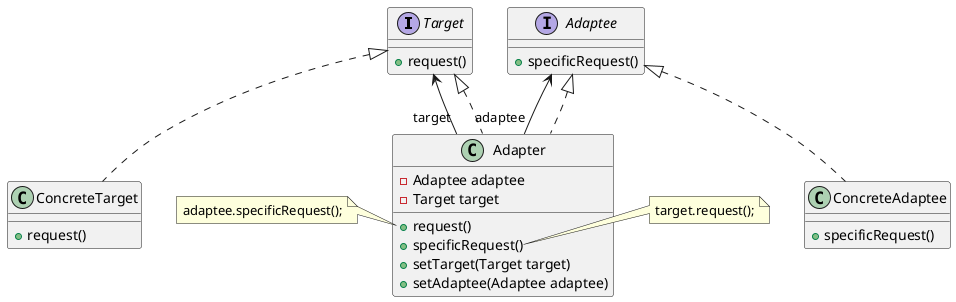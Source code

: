 @startuml 

skinparam DefaultFontName PingFangSC-Regular

interface Target{
    + request()
}
interface Adaptee{
    + specificRequest()
}
class ConcreteTarget{
    + request()
}
class Adapter{
    - Adaptee adaptee
    - Target target
    + request()
    + specificRequest()
    + setTarget(Target target)
    + setAdaptee(Adaptee adaptee)
}
note left of Adapter::request
adaptee.specificRequest();
end note
note right of Adapter::specificRequest
target.request();
end note
class ConcreteAdaptee{
    + specificRequest()
}

Target <|.. ConcreteTarget
Target <-- "target" Adapter
Target <|.. Adapter
Adaptee <-- "adaptee" Adapter
Adaptee <|.. Adapter

Adaptee <|.. ConcreteAdaptee

@enduml
